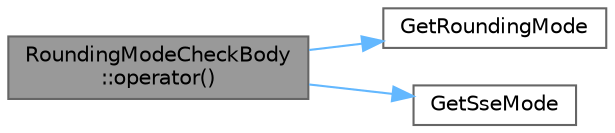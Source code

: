 digraph "RoundingModeCheckBody::operator()"
{
 // LATEX_PDF_SIZE
  bgcolor="transparent";
  edge [fontname=Helvetica,fontsize=10,labelfontname=Helvetica,labelfontsize=10];
  node [fontname=Helvetica,fontsize=10,shape=box,height=0.2,width=0.4];
  rankdir="LR";
  Node1 [id="Node000001",label="RoundingModeCheckBody\l::operator()",height=0.2,width=0.4,color="gray40", fillcolor="grey60", style="filled", fontcolor="black",tooltip=" "];
  Node1 -> Node2 [id="edge3_Node000001_Node000002",color="steelblue1",style="solid",tooltip=" "];
  Node2 [id="Node000002",label="GetRoundingMode",height=0.2,width=0.4,color="grey40", fillcolor="white", style="filled",URL="$harness__fp_8h.html#aee3358c2adeb1eaa765d07897daeec3c",tooltip=" "];
  Node1 -> Node3 [id="edge4_Node000001_Node000003",color="steelblue1",style="solid",tooltip=" "];
  Node3 [id="Node000003",label="GetSseMode",height=0.2,width=0.4,color="grey40", fillcolor="white", style="filled",URL="$harness__fp_8h.html#aad71ad55223d61a0e71bd9ad0e14049e",tooltip=" "];
}
